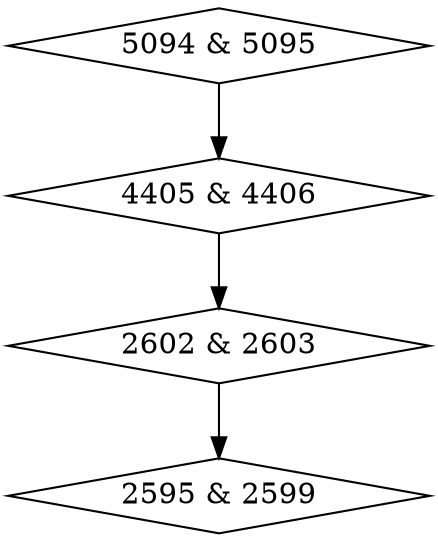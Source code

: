 digraph {
0 [label = "2595 & 2599", shape = diamond];
1 [label = "2602 & 2603", shape = diamond];
2 [label = "4405 & 4406", shape = diamond];
3 [label = "5094 & 5095", shape = diamond];
1->0;
2->1;
3->2;
}
